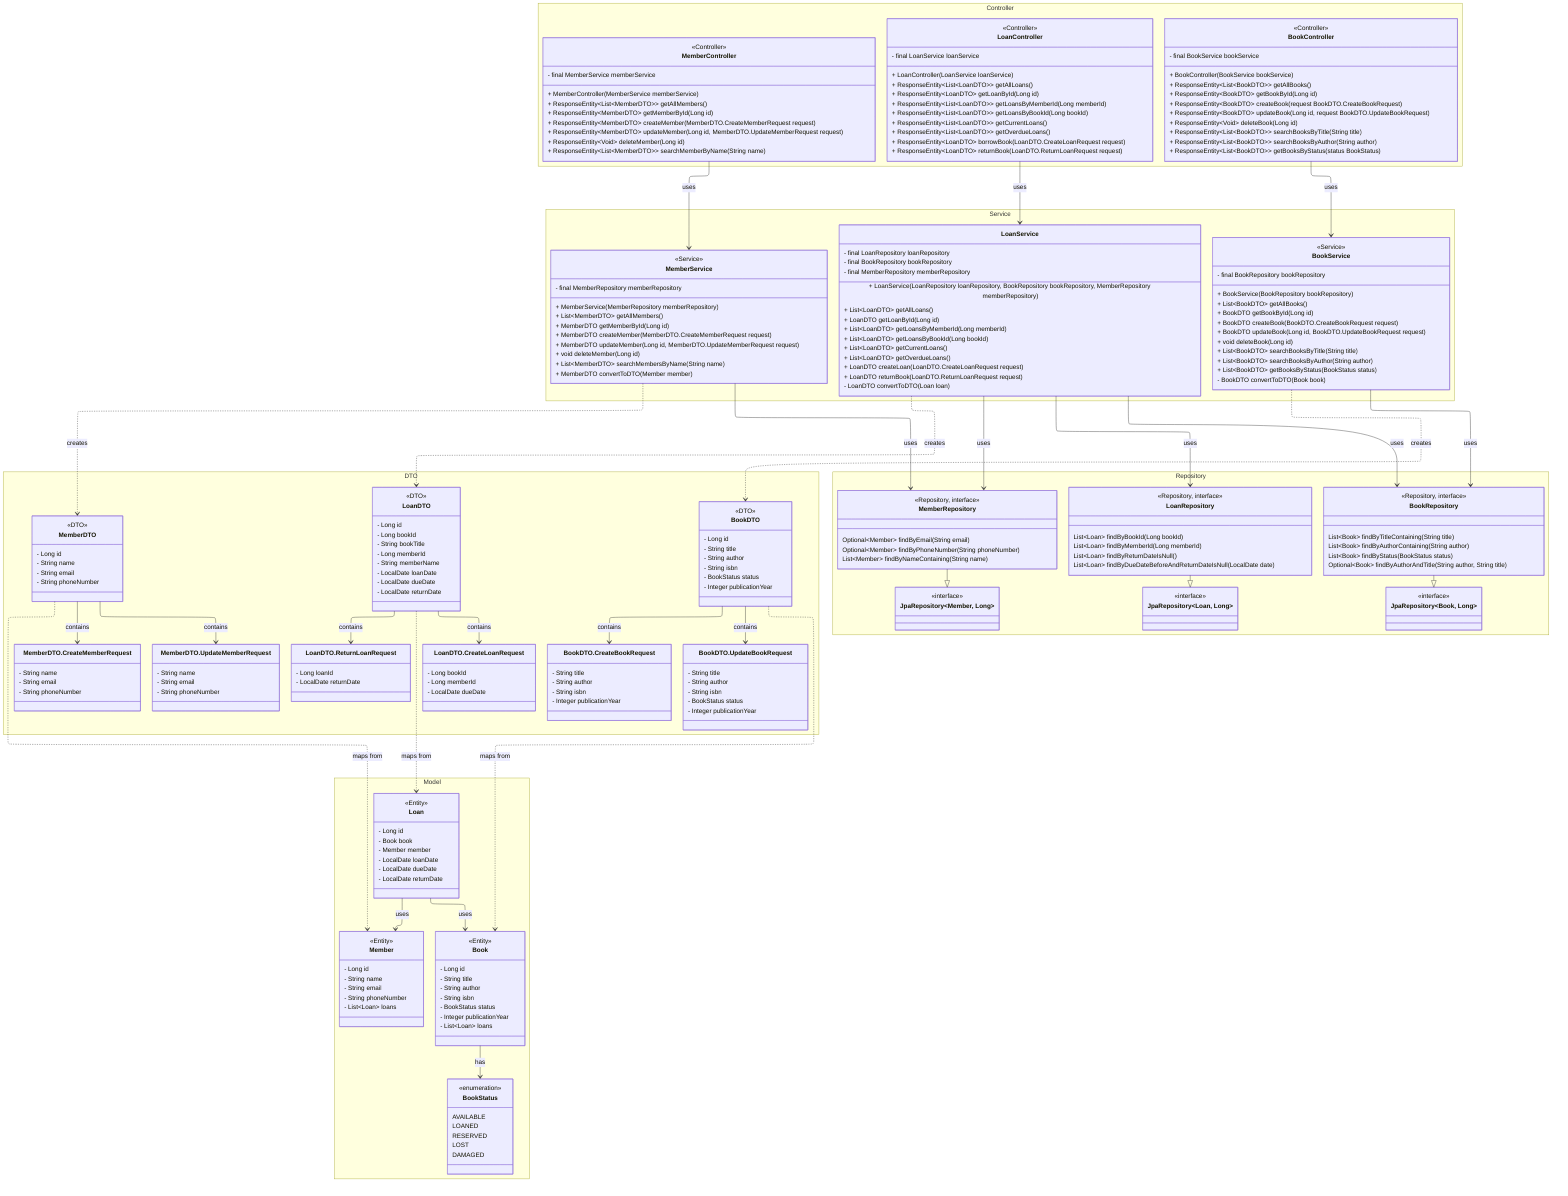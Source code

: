 ---
config:
  look: classic
  layout: elk
  theme: mc
---

classDiagram
namespace Model {
    class Book {
        <<Entity>>
        - Long id
        - String title
        - String author
        - String isbn
        - BookStatus status
        - Integer publicationYear
        - List~Loan~ loans
    }

    class Member {
        <<Entity>>
        - Long id
        - String name
        - String email
        - String phoneNumber
        - List~Loan~ loans
    }

    class Loan {
        <<Entity>>
        - Long id
        - Book book
        - Member member
        - LocalDate loanDate
        - LocalDate dueDate
        - LocalDate returnDate
    }
    class BookStatus {
        <<enumeration>>
        AVAILABLE
        LOANED
        RESERVED
        LOST
        DAMAGED
    }
}

Book --> BookStatus : has
Loan --> Book : uses
Loan --> Member : uses

namespace DTO {
    class BookDTO {
        <<DTO>>
        - Long id
        - String title
        - String author
        - String isbn
        - BookStatus status
        - Integer publicationYear
    }
        class BookDTO.CreateBookRequest {
            - String title
            - String author
            - String isbn
            - Integer publicationYear
        }
        class BookDTO.UpdateBookRequest {
            - String title
            - String author
            - String isbn
            - BookStatus status
            - Integer publicationYear
        }
    class MemberDTO {
        <<DTO>>
        - Long id
        - String name
        - String email
        - String phoneNumber
    }
        class MemberDTO.CreateMemberRequest {
            - String name
            - String email
            - String phoneNumber
        }
        class MemberDTO.UpdateMemberRequest {
            - String name
            - String email
            - String phoneNumber
        }
    class LoanDTO {
        <<DTO>>
        - Long id
        - Long bookId
        - String bookTitle
        - Long memberId
        - String memberName
        - LocalDate loanDate
        - LocalDate dueDate
        - LocalDate returnDate
    }
        class LoanDTO.CreateLoanRequest {
            - Long bookId
            - Long memberId
            - LocalDate dueDate
        }
        class LoanDTO.ReturnLoanRequest {
            - Long loanId
            - LocalDate returnDate
        }
}

BookDTO ..> Book : maps from
MemberDTO ..> Member : maps from
LoanDTO ..> Loan : maps from

BookDTO --> BookDTO.CreateBookRequest : contains
BookDTO --> BookDTO.UpdateBookRequest : contains
MemberDTO --> MemberDTO.CreateMemberRequest : contains
MemberDTO --> MemberDTO.UpdateMemberRequest : contains
LoanDTO --> LoanDTO.CreateLoanRequest : contains
LoanDTO --> LoanDTO.ReturnLoanRequest : contains

namespace Repository {
        class BookJpaRepository["JpaRepository&lt;Book, Long&gt;"] {
            <<interface>>
        }

        class MemberJpaRepository["JpaRepository&lt;Member, Long&gt;"] {
            <<interface>>
        }

        class LoanJpaRepository["JpaRepository&lt;Loan, Long&gt;"] {
            <<interface>>
        }

    class BookRepository {
        <<Repository, interface>>
        List~Book~ findByTitleContaining(String title)
        List~Book~ findByAuthorContaining(String author)
        List~Book~ findByStatus(BookStatus status)
        Optional~Book~ findByAuthorAndTitle(String author, String title)
    }

    class MemberRepository {
        <<Repository, interface>>
        Optional~Member~ findByEmail(String email)
        Optional~Member~ findByPhoneNumber(String phoneNumber)
        List~Member~ findByNameContaining(String name)
    }

    class LoanRepository {
        <<Repository, interface>>
        List~Loan~ findByBookId(Long bookId)
        List~Loan~ findByMemberId(Long memberId)
        List~Loan~ findByReturnDateIsNull()
        List~Loan~ findByDueDateBeforeAndReturnDateIsNull(LocalDate date)
    }
}

BookRepository --|> BookJpaRepository
MemberRepository --|> MemberJpaRepository
LoanRepository --|> LoanJpaRepository

namespace Service {
    class BookService {
        <<Service>>
        - final BookRepository bookRepository
        + BookService(BookRepository bookRepository)
        + List~BookDTO~ getAllBooks()
        + BookDTO getBookById(Long id)
        + BookDTO createBook(BookDTO.CreateBookRequest request)
        + BookDTO updateBook(Long id, BookDTO.UpdateBookRequest request)
        + void deleteBook(Long id)
        + List~BookDTO~ searchBooksByTitle(String title)
        + List~BookDTO~ searchBooksByAuthor(String author)
        + List~BookDTO~ getBooksByStatus(BookStatus status)
        - BookDTO convertToDTO(Book book)
    }

    class MemberService {
        <<Service>>
        - final MemberRepository memberRepository
        + MemberService(MemberRepository memberRepository)
        + List~MemberDTO~ getAllMembers() 
        + MemberDTO getMemberById(Long id)
        + MemberDTO createMember(MemberDTO.CreateMemberRequest request)
        + MemberDTO updateMember(Long id, MemberDTO.UpdateMemberRequest request)
        + void deleteMember(Long id)
        + List~MemberDTO~ searchMembersByName(String name)
        + MemberDTO convertToDTO(Member member)
    }

    class LoanService {
        - final LoanRepository loanRepository
        - final BookRepository bookRepository
        - final MemberRepository memberRepository
        + LoanService(LoanRepository loanRepository, BookRepository bookRepository, MemberRepository memberRepository)
        + List~LoanDTO~ getAllLoans()
        + LoanDTO getLoanById(Long id)
        + List~LoanDTO~ getLoansByMemberId(Long memberId)
        + List~LoanDTO~ getLoansByBookId(Long bookId)
        + List~LoanDTO~ getCurrentLoans()
        + List~LoanDTO~ getOverdueLoans()
        + LoanDTO createLoan(LoanDTO.CreateLoanRequest request)
        + LoanDTO returnBook(LoanDTO.ReturnLoanRequest request)
        - LoanDTO convertToDTO(Loan loan)
    }
}

BookService --> BookRepository : uses
MemberService --> MemberRepository : uses
LoanService --> LoanRepository : uses
LoanService --> BookRepository : uses
LoanService --> MemberRepository : uses

BookService ..> BookDTO : creates
MemberService ..> MemberDTO : creates
LoanService ..> LoanDTO : creates


namespace Controller {
    class BookController {
        <<Controller>>
        - final BookService bookService
        + BookController(BookService bookService)
        + ResponseEntity~List~BookDTO~~ getAllBooks()
        + ResponseEntity~BookDTO~ getBookById(Long id)
        + ResponseEntity~BookDTO~ createBook(request BookDTO.CreateBookRequest)
        + ResponseEntity~BookDTO~ updateBook(Long id, request BookDTO.UpdateBookRequest)
        + ResponseEntity~Void~ deleteBook(Long id)
        + ResponseEntity~List~BookDTO~~ searchBooksByTitle(String title)
        + ResponseEntity~List~BookDTO~~ searchBooksByAuthor(String author)
        + ResponseEntity~List~BookDTO~~ getBooksByStatus(status BookStatus)
    }

    class MemberController {
        <<Controller>>
        - final MemberService memberService
        + MemberController(MemberService memberService)
        + ResponseEntity~List~MemberDTO~~ getAllMembers()
        + ResponseEntity~MemberDTO~ getMemberById(Long id)
        + ResponseEntity~MemberDTO~ createMember(MemberDTO.CreateMemberRequest request)
        + ResponseEntity~MemberDTO~ updateMember(Long id, MemberDTO.UpdateMemberRequest request)
        + ResponseEntity~Void~ deleteMember(Long id)
        + ResponseEntity~List~MemberDTO~~ searchMemberByName(String name)
    }

    class LoanController {
        <<Controller>>
        - final LoanService loanService
        + LoanController(LoanService loanService)
        + ResponseEntity~List~LoanDTO~~ getAllLoans()
        + ResponseEntity~LoanDTO~ getLoanById(Long id)
        + ResponseEntity~List~LoanDTO~~ getLoansByMemberId(Long memberId)
        + ResponseEntity~List~LoanDTO~~ getLoansByBookId(Long bookId)
        + ResponseEntity~List~LoanDTO~~ getCurrentLoans()
        + ResponseEntity~List~LoanDTO~~ getOverdueLoans()
        + ResponseEntity~LoanDTO~ borrowBook(LoanDTO.CreateLoanRequest request)
        + ResponseEntity~LoanDTO~ returnBook(LoanDTO.ReturnLoanRequest request)
    }
}

BookController --> BookService : uses
MemberController --> MemberService : uses
LoanController --> LoanService : uses